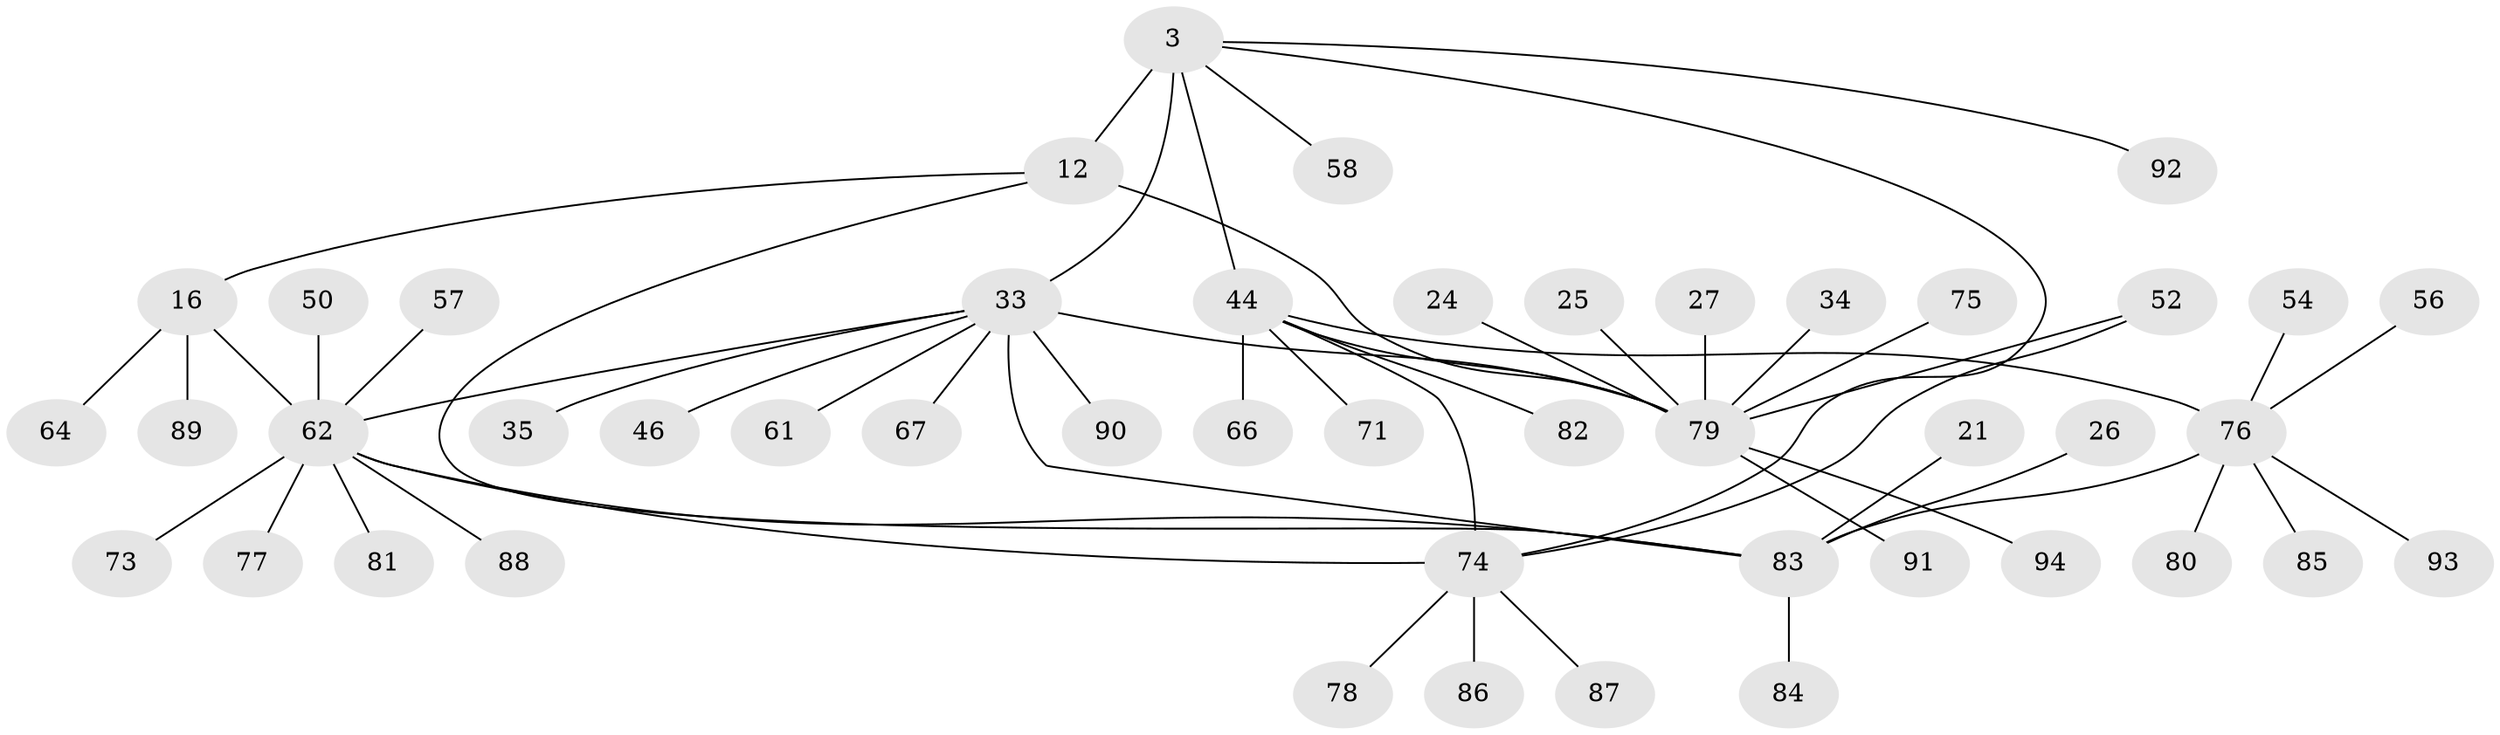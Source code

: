 // original degree distribution, {4: 0.02127659574468085, 8: 0.06382978723404255, 7: 0.0425531914893617, 9: 0.02127659574468085, 6: 0.031914893617021274, 3: 0.0851063829787234, 5: 0.010638297872340425, 12: 0.010638297872340425, 1: 0.5851063829787234, 2: 0.1276595744680851}
// Generated by graph-tools (version 1.1) at 2025/54/03/09/25 04:54:06]
// undirected, 47 vertices, 55 edges
graph export_dot {
graph [start="1"]
  node [color=gray90,style=filled];
  3 [super="+1"];
  12 [super="+9"];
  16 [super="+13"];
  21;
  24;
  25;
  26;
  27;
  33 [super="+4+23"];
  34;
  35;
  44 [super="+38+18"];
  46;
  50;
  52;
  54;
  56;
  57;
  58;
  61;
  62 [super="+15+31+40+43+45"];
  64;
  66 [super="+65"];
  67;
  71;
  73;
  74 [super="+53+63+42"];
  75 [super="+51+60+68"];
  76 [super="+41"];
  77;
  78;
  79 [super="+48+72+11"];
  80;
  81;
  82 [super="+37"];
  83 [super="+47+8"];
  84;
  85;
  86;
  87;
  88;
  89;
  90;
  91 [super="+59+70"];
  92;
  93 [super="+69"];
  94;
  3 -- 12;
  3 -- 92;
  3 -- 58;
  3 -- 44;
  3 -- 33 [weight=4];
  3 -- 74;
  12 -- 16;
  12 -- 79 [weight=4];
  12 -- 83;
  16 -- 89;
  16 -- 64;
  16 -- 62 [weight=4];
  21 -- 83;
  24 -- 79;
  25 -- 79;
  26 -- 83;
  27 -- 79;
  33 -- 67;
  33 -- 35;
  33 -- 46;
  33 -- 79;
  33 -- 90;
  33 -- 61;
  33 -- 62 [weight=2];
  33 -- 83;
  34 -- 79;
  44 -- 79 [weight=3];
  44 -- 66;
  44 -- 71;
  44 -- 82;
  44 -- 76;
  44 -- 74 [weight=4];
  50 -- 62;
  52 -- 79;
  52 -- 74;
  54 -- 76;
  56 -- 76;
  57 -- 62;
  62 -- 73;
  62 -- 77;
  62 -- 81;
  62 -- 88;
  62 -- 83;
  62 -- 74;
  74 -- 78;
  74 -- 86;
  74 -- 87;
  75 -- 79;
  76 -- 80;
  76 -- 83 [weight=4];
  76 -- 85;
  76 -- 93;
  79 -- 91;
  79 -- 94;
  83 -- 84;
}
